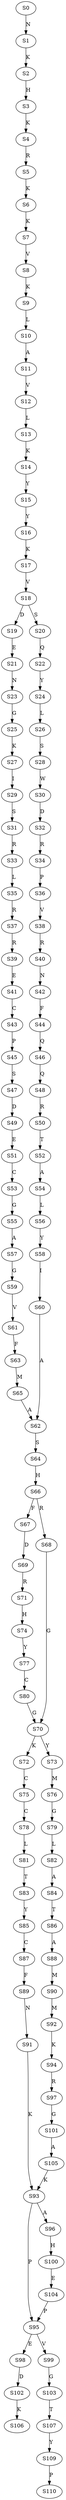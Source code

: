 strict digraph  {
	S0 -> S1 [ label = N ];
	S1 -> S2 [ label = K ];
	S2 -> S3 [ label = H ];
	S3 -> S4 [ label = K ];
	S4 -> S5 [ label = R ];
	S5 -> S6 [ label = K ];
	S6 -> S7 [ label = K ];
	S7 -> S8 [ label = V ];
	S8 -> S9 [ label = K ];
	S9 -> S10 [ label = L ];
	S10 -> S11 [ label = A ];
	S11 -> S12 [ label = V ];
	S12 -> S13 [ label = L ];
	S13 -> S14 [ label = K ];
	S14 -> S15 [ label = Y ];
	S15 -> S16 [ label = Y ];
	S16 -> S17 [ label = K ];
	S17 -> S18 [ label = V ];
	S18 -> S19 [ label = D ];
	S18 -> S20 [ label = S ];
	S19 -> S21 [ label = E ];
	S20 -> S22 [ label = Q ];
	S21 -> S23 [ label = N ];
	S22 -> S24 [ label = Y ];
	S23 -> S25 [ label = G ];
	S24 -> S26 [ label = L ];
	S25 -> S27 [ label = K ];
	S26 -> S28 [ label = S ];
	S27 -> S29 [ label = I ];
	S28 -> S30 [ label = W ];
	S29 -> S31 [ label = S ];
	S30 -> S32 [ label = D ];
	S31 -> S33 [ label = R ];
	S32 -> S34 [ label = R ];
	S33 -> S35 [ label = L ];
	S34 -> S36 [ label = P ];
	S35 -> S37 [ label = R ];
	S36 -> S38 [ label = V ];
	S37 -> S39 [ label = R ];
	S38 -> S40 [ label = R ];
	S39 -> S41 [ label = E ];
	S40 -> S42 [ label = N ];
	S41 -> S43 [ label = C ];
	S42 -> S44 [ label = F ];
	S43 -> S45 [ label = P ];
	S44 -> S46 [ label = Q ];
	S45 -> S47 [ label = S ];
	S46 -> S48 [ label = Q ];
	S47 -> S49 [ label = D ];
	S48 -> S50 [ label = R ];
	S49 -> S51 [ label = E ];
	S50 -> S52 [ label = T ];
	S51 -> S53 [ label = C ];
	S52 -> S54 [ label = A ];
	S53 -> S55 [ label = G ];
	S54 -> S56 [ label = L ];
	S55 -> S57 [ label = A ];
	S56 -> S58 [ label = Y ];
	S57 -> S59 [ label = G ];
	S58 -> S60 [ label = I ];
	S59 -> S61 [ label = V ];
	S60 -> S62 [ label = A ];
	S61 -> S63 [ label = F ];
	S62 -> S64 [ label = S ];
	S63 -> S65 [ label = M ];
	S64 -> S66 [ label = H ];
	S65 -> S62 [ label = A ];
	S66 -> S67 [ label = F ];
	S66 -> S68 [ label = R ];
	S67 -> S69 [ label = D ];
	S68 -> S70 [ label = G ];
	S69 -> S71 [ label = R ];
	S70 -> S72 [ label = K ];
	S70 -> S73 [ label = Y ];
	S71 -> S74 [ label = H ];
	S72 -> S75 [ label = C ];
	S73 -> S76 [ label = M ];
	S74 -> S77 [ label = Y ];
	S75 -> S78 [ label = C ];
	S76 -> S79 [ label = G ];
	S77 -> S80 [ label = C ];
	S78 -> S81 [ label = L ];
	S79 -> S82 [ label = L ];
	S80 -> S70 [ label = G ];
	S81 -> S83 [ label = T ];
	S82 -> S84 [ label = A ];
	S83 -> S85 [ label = Y ];
	S84 -> S86 [ label = T ];
	S85 -> S87 [ label = C ];
	S86 -> S88 [ label = A ];
	S87 -> S89 [ label = F ];
	S88 -> S90 [ label = M ];
	S89 -> S91 [ label = N ];
	S90 -> S92 [ label = M ];
	S91 -> S93 [ label = K ];
	S92 -> S94 [ label = K ];
	S93 -> S95 [ label = P ];
	S93 -> S96 [ label = A ];
	S94 -> S97 [ label = R ];
	S95 -> S98 [ label = E ];
	S95 -> S99 [ label = V ];
	S96 -> S100 [ label = H ];
	S97 -> S101 [ label = G ];
	S98 -> S102 [ label = D ];
	S99 -> S103 [ label = G ];
	S100 -> S104 [ label = E ];
	S101 -> S105 [ label = A ];
	S102 -> S106 [ label = K ];
	S103 -> S107 [ label = T ];
	S104 -> S95 [ label = P ];
	S105 -> S93 [ label = K ];
	S107 -> S109 [ label = Y ];
	S109 -> S110 [ label = P ];
}
